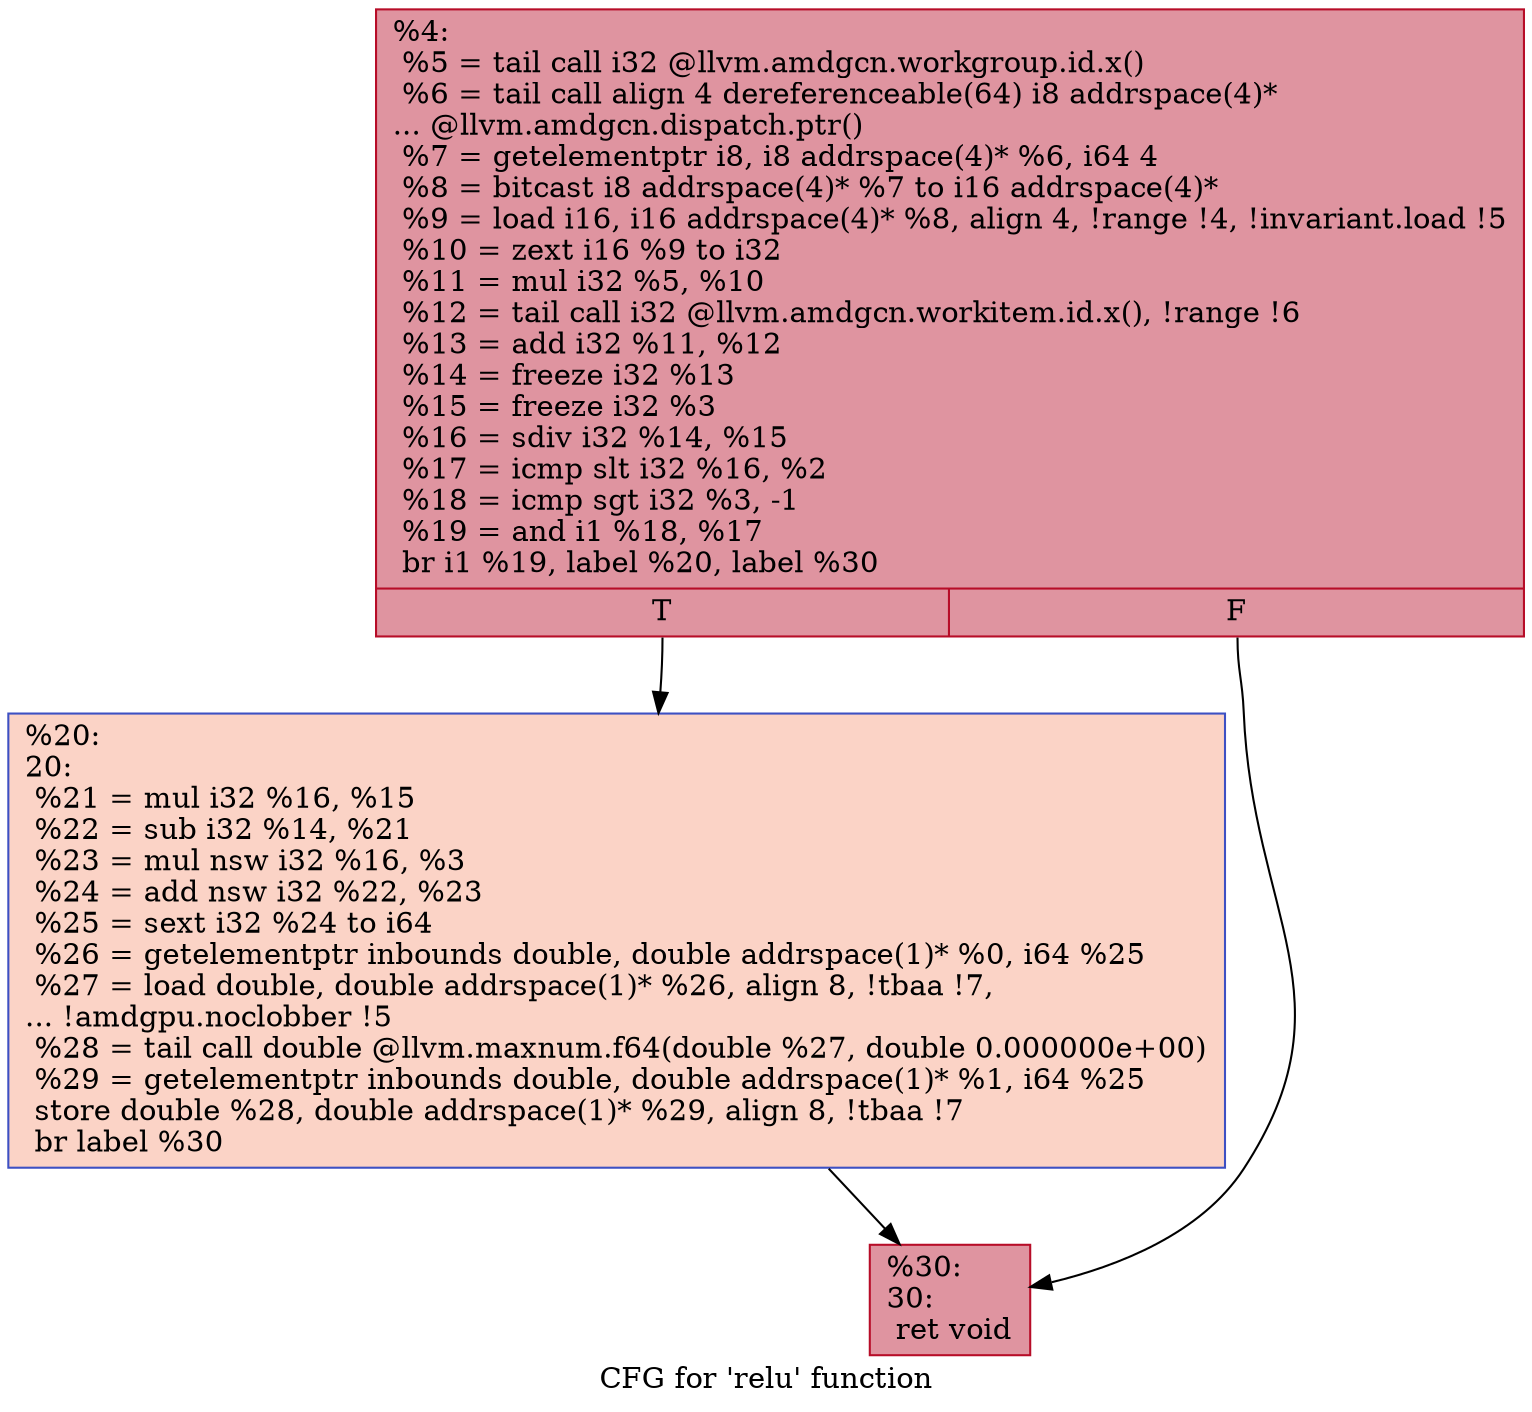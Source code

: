 digraph "CFG for 'relu' function" {
	label="CFG for 'relu' function";

	Node0x5c681e0 [shape=record,color="#b70d28ff", style=filled, fillcolor="#b70d2870",label="{%4:\l  %5 = tail call i32 @llvm.amdgcn.workgroup.id.x()\l  %6 = tail call align 4 dereferenceable(64) i8 addrspace(4)*\l... @llvm.amdgcn.dispatch.ptr()\l  %7 = getelementptr i8, i8 addrspace(4)* %6, i64 4\l  %8 = bitcast i8 addrspace(4)* %7 to i16 addrspace(4)*\l  %9 = load i16, i16 addrspace(4)* %8, align 4, !range !4, !invariant.load !5\l  %10 = zext i16 %9 to i32\l  %11 = mul i32 %5, %10\l  %12 = tail call i32 @llvm.amdgcn.workitem.id.x(), !range !6\l  %13 = add i32 %11, %12\l  %14 = freeze i32 %13\l  %15 = freeze i32 %3\l  %16 = sdiv i32 %14, %15\l  %17 = icmp slt i32 %16, %2\l  %18 = icmp sgt i32 %3, -1\l  %19 = and i1 %18, %17\l  br i1 %19, label %20, label %30\l|{<s0>T|<s1>F}}"];
	Node0x5c681e0:s0 -> Node0x5c6a410;
	Node0x5c681e0:s1 -> Node0x5c6a4a0;
	Node0x5c6a410 [shape=record,color="#3d50c3ff", style=filled, fillcolor="#f59c7d70",label="{%20:\l20:                                               \l  %21 = mul i32 %16, %15\l  %22 = sub i32 %14, %21\l  %23 = mul nsw i32 %16, %3\l  %24 = add nsw i32 %22, %23\l  %25 = sext i32 %24 to i64\l  %26 = getelementptr inbounds double, double addrspace(1)* %0, i64 %25\l  %27 = load double, double addrspace(1)* %26, align 8, !tbaa !7,\l... !amdgpu.noclobber !5\l  %28 = tail call double @llvm.maxnum.f64(double %27, double 0.000000e+00)\l  %29 = getelementptr inbounds double, double addrspace(1)* %1, i64 %25\l  store double %28, double addrspace(1)* %29, align 8, !tbaa !7\l  br label %30\l}"];
	Node0x5c6a410 -> Node0x5c6a4a0;
	Node0x5c6a4a0 [shape=record,color="#b70d28ff", style=filled, fillcolor="#b70d2870",label="{%30:\l30:                                               \l  ret void\l}"];
}
